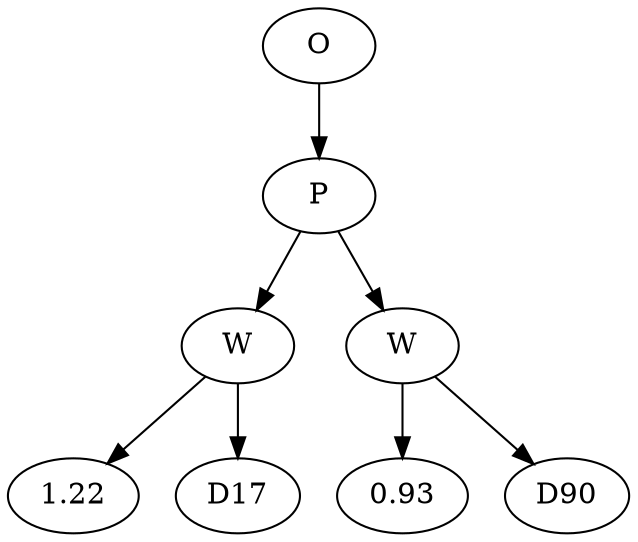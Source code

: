// Tree
digraph {
	3006753 [label=O]
	3006754 [label=P]
	3006753 -> 3006754
	3006755 [label=W]
	3006754 -> 3006755
	3006756 [label=1.22]
	3006755 -> 3006756
	3006757 [label=D17]
	3006755 -> 3006757
	3006758 [label=W]
	3006754 -> 3006758
	3006759 [label=0.93]
	3006758 -> 3006759
	3006760 [label=D90]
	3006758 -> 3006760
}
